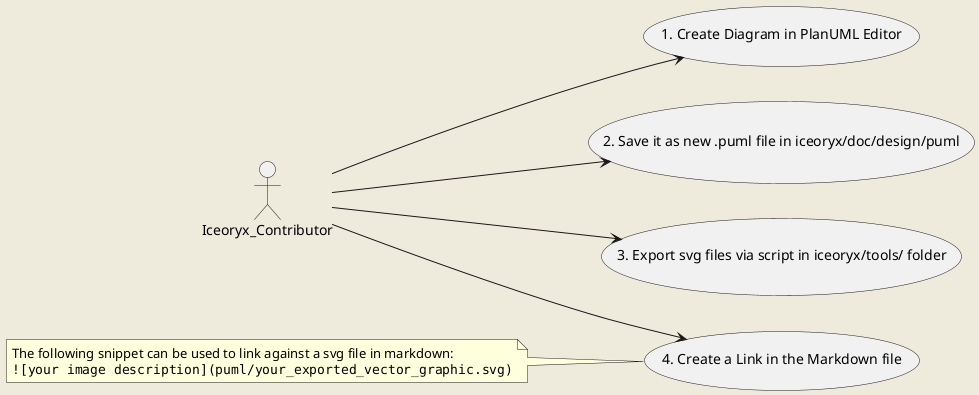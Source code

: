 @startuml

skinparam backgroundColor #EEEBDC

left to right direction

actor Iceoryx_Contributor

Iceoryx_Contributor --> (1. Create Diagram in PlanUML Editor)
Iceoryx_Contributor --> (2. Save it as new .puml file in iceoryx/doc/design/puml)
Iceoryx_Contributor --> (3. Export svg files via script in iceoryx/tools/ folder)
Iceoryx_Contributor --> (4. Create a Link in the Markdown file)
note left
The following snippet can be used to link against a svg file in markdown:
<code>
![your image description](puml/your_exported_vector_graphic.svg)
</code>
end note

@enduml
